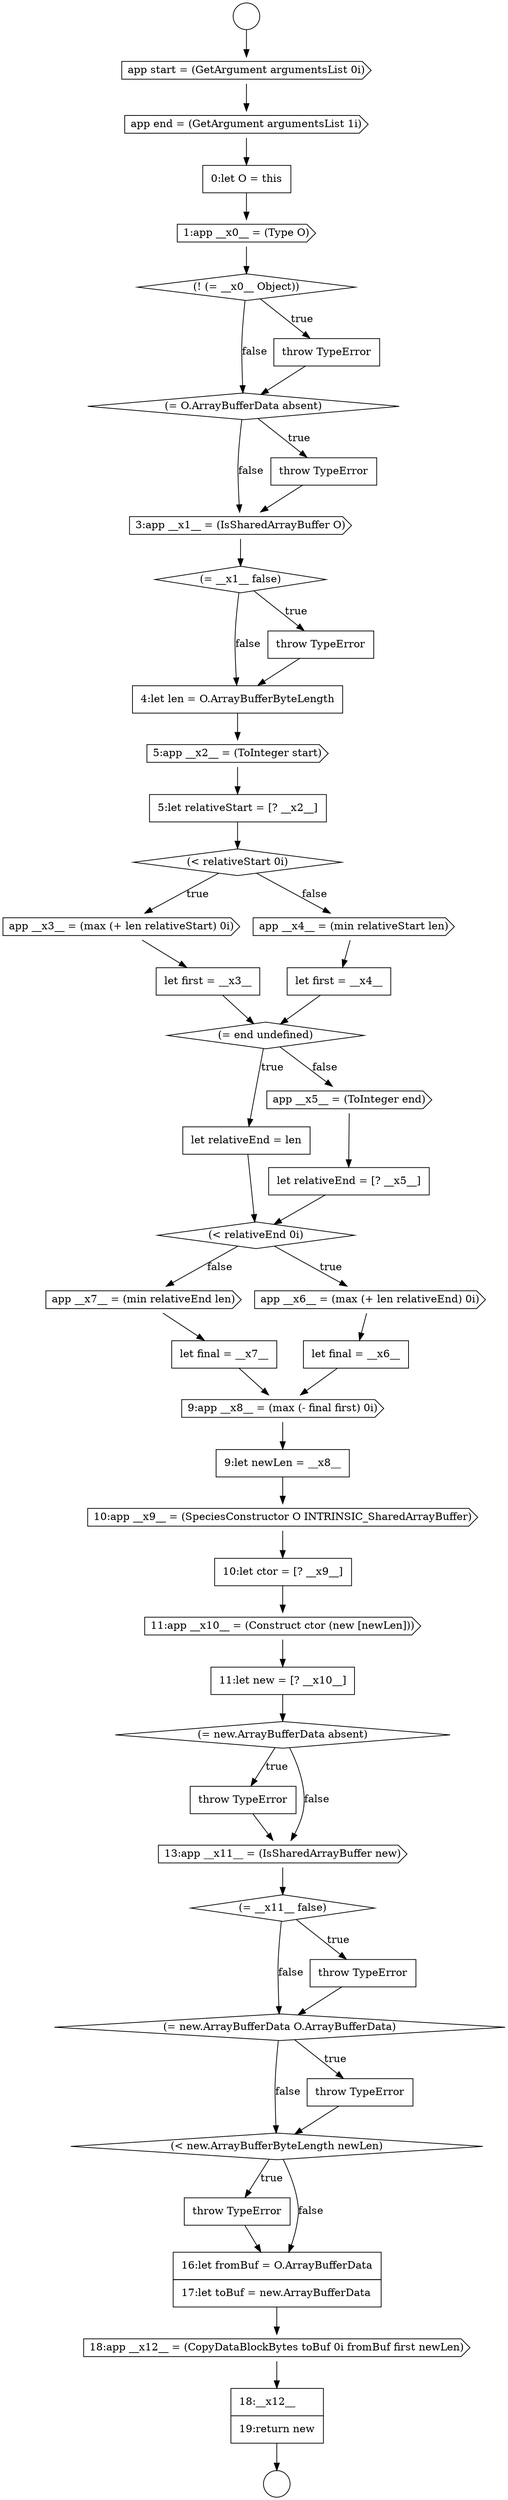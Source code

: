 digraph {
  node15651 [shape=diamond, label=<<font color="black">(= __x1__ false)</font>> color="black" fillcolor="white" style=filled]
  node15683 [shape=diamond, label=<<font color="black">(&lt; new.ArrayBufferByteLength newLen)</font>> color="black" fillcolor="white" style=filled]
  node15684 [shape=none, margin=0, label=<<font color="black">
    <table border="0" cellborder="1" cellspacing="0" cellpadding="10">
      <tr><td align="left">throw TypeError</td></tr>
    </table>
  </font>> color="black" fillcolor="white" style=filled]
  node15687 [shape=none, margin=0, label=<<font color="black">
    <table border="0" cellborder="1" cellspacing="0" cellpadding="10">
      <tr><td align="left">18:__x12__</td></tr>
      <tr><td align="left">19:return new</td></tr>
    </table>
  </font>> color="black" fillcolor="white" style=filled]
  node15669 [shape=none, margin=0, label=<<font color="black">
    <table border="0" cellborder="1" cellspacing="0" cellpadding="10">
      <tr><td align="left">let final = __x7__</td></tr>
    </table>
  </font>> color="black" fillcolor="white" style=filled]
  node15664 [shape=none, margin=0, label=<<font color="black">
    <table border="0" cellborder="1" cellspacing="0" cellpadding="10">
      <tr><td align="left">let relativeEnd = [? __x5__]</td></tr>
    </table>
  </font>> color="black" fillcolor="white" style=filled]
  node15646 [shape=diamond, label=<<font color="black">(! (= __x0__ Object))</font>> color="black" fillcolor="white" style=filled]
  node15681 [shape=diamond, label=<<font color="black">(= new.ArrayBufferData O.ArrayBufferData)</font>> color="black" fillcolor="white" style=filled]
  node15668 [shape=cds, label=<<font color="black">app __x7__ = (min relativeEnd len)</font>> color="black" fillcolor="white" style=filled]
  node15657 [shape=cds, label=<<font color="black">app __x3__ = (max (+ len relativeStart) 0i)</font>> color="black" fillcolor="white" style=filled]
  node15677 [shape=none, margin=0, label=<<font color="black">
    <table border="0" cellborder="1" cellspacing="0" cellpadding="10">
      <tr><td align="left">throw TypeError</td></tr>
    </table>
  </font>> color="black" fillcolor="white" style=filled]
  node15685 [shape=none, margin=0, label=<<font color="black">
    <table border="0" cellborder="1" cellspacing="0" cellpadding="10">
      <tr><td align="left">16:let fromBuf = O.ArrayBufferData</td></tr>
      <tr><td align="left">17:let toBuf = new.ArrayBufferData</td></tr>
    </table>
  </font>> color="black" fillcolor="white" style=filled]
  node15662 [shape=none, margin=0, label=<<font color="black">
    <table border="0" cellborder="1" cellspacing="0" cellpadding="10">
      <tr><td align="left">let relativeEnd = len</td></tr>
    </table>
  </font>> color="black" fillcolor="white" style=filled]
  node15643 [shape=cds, label=<<font color="black">app end = (GetArgument argumentsList 1i)</font>> color="black" fillcolor="white" style=filled]
  node15666 [shape=cds, label=<<font color="black">app __x6__ = (max (+ len relativeEnd) 0i)</font>> color="black" fillcolor="white" style=filled]
  node15671 [shape=none, margin=0, label=<<font color="black">
    <table border="0" cellborder="1" cellspacing="0" cellpadding="10">
      <tr><td align="left">9:let newLen = __x8__</td></tr>
    </table>
  </font>> color="black" fillcolor="white" style=filled]
  node15656 [shape=diamond, label=<<font color="black">(&lt; relativeStart 0i)</font>> color="black" fillcolor="white" style=filled]
  node15674 [shape=cds, label=<<font color="black">11:app __x10__ = (Construct ctor (new [newLen]))</font>> color="black" fillcolor="white" style=filled]
  node15648 [shape=diamond, label=<<font color="black">(= O.ArrayBufferData absent)</font>> color="black" fillcolor="white" style=filled]
  node15663 [shape=cds, label=<<font color="black">app __x5__ = (ToInteger end)</font>> color="black" fillcolor="white" style=filled]
  node15680 [shape=none, margin=0, label=<<font color="black">
    <table border="0" cellborder="1" cellspacing="0" cellpadding="10">
      <tr><td align="left">throw TypeError</td></tr>
    </table>
  </font>> color="black" fillcolor="white" style=filled]
  node15659 [shape=cds, label=<<font color="black">app __x4__ = (min relativeStart len)</font>> color="black" fillcolor="white" style=filled]
  node15678 [shape=cds, label=<<font color="black">13:app __x11__ = (IsSharedArrayBuffer new)</font>> color="black" fillcolor="white" style=filled]
  node15655 [shape=none, margin=0, label=<<font color="black">
    <table border="0" cellborder="1" cellspacing="0" cellpadding="10">
      <tr><td align="left">5:let relativeStart = [? __x2__]</td></tr>
    </table>
  </font>> color="black" fillcolor="white" style=filled]
  node15642 [shape=cds, label=<<font color="black">app start = (GetArgument argumentsList 0i)</font>> color="black" fillcolor="white" style=filled]
  node15682 [shape=none, margin=0, label=<<font color="black">
    <table border="0" cellborder="1" cellspacing="0" cellpadding="10">
      <tr><td align="left">throw TypeError</td></tr>
    </table>
  </font>> color="black" fillcolor="white" style=filled]
  node15650 [shape=cds, label=<<font color="black">3:app __x1__ = (IsSharedArrayBuffer O)</font>> color="black" fillcolor="white" style=filled]
  node15665 [shape=diamond, label=<<font color="black">(&lt; relativeEnd 0i)</font>> color="black" fillcolor="white" style=filled]
  node15670 [shape=cds, label=<<font color="black">9:app __x8__ = (max (- final first) 0i)</font>> color="black" fillcolor="white" style=filled]
  node15675 [shape=none, margin=0, label=<<font color="black">
    <table border="0" cellborder="1" cellspacing="0" cellpadding="10">
      <tr><td align="left">11:let new = [? __x10__]</td></tr>
    </table>
  </font>> color="black" fillcolor="white" style=filled]
  node15660 [shape=none, margin=0, label=<<font color="black">
    <table border="0" cellborder="1" cellspacing="0" cellpadding="10">
      <tr><td align="left">let first = __x4__</td></tr>
    </table>
  </font>> color="black" fillcolor="white" style=filled]
  node15641 [shape=circle label=" " color="black" fillcolor="white" style=filled]
  node15649 [shape=none, margin=0, label=<<font color="black">
    <table border="0" cellborder="1" cellspacing="0" cellpadding="10">
      <tr><td align="left">throw TypeError</td></tr>
    </table>
  </font>> color="black" fillcolor="white" style=filled]
  node15686 [shape=cds, label=<<font color="black">18:app __x12__ = (CopyDataBlockBytes toBuf 0i fromBuf first newLen)</font>> color="black" fillcolor="white" style=filled]
  node15654 [shape=cds, label=<<font color="black">5:app __x2__ = (ToInteger start)</font>> color="black" fillcolor="white" style=filled]
  node15645 [shape=cds, label=<<font color="black">1:app __x0__ = (Type O)</font>> color="black" fillcolor="white" style=filled]
  node15661 [shape=diamond, label=<<font color="black">(= end undefined)</font>> color="black" fillcolor="white" style=filled]
  node15640 [shape=circle label=" " color="black" fillcolor="white" style=filled]
  node15676 [shape=diamond, label=<<font color="black">(= new.ArrayBufferData absent)</font>> color="black" fillcolor="white" style=filled]
  node15644 [shape=none, margin=0, label=<<font color="black">
    <table border="0" cellborder="1" cellspacing="0" cellpadding="10">
      <tr><td align="left">0:let O = this</td></tr>
    </table>
  </font>> color="black" fillcolor="white" style=filled]
  node15672 [shape=cds, label=<<font color="black">10:app __x9__ = (SpeciesConstructor O INTRINSIC_SharedArrayBuffer)</font>> color="black" fillcolor="white" style=filled]
  node15667 [shape=none, margin=0, label=<<font color="black">
    <table border="0" cellborder="1" cellspacing="0" cellpadding="10">
      <tr><td align="left">let final = __x6__</td></tr>
    </table>
  </font>> color="black" fillcolor="white" style=filled]
  node15653 [shape=none, margin=0, label=<<font color="black">
    <table border="0" cellborder="1" cellspacing="0" cellpadding="10">
      <tr><td align="left">4:let len = O.ArrayBufferByteLength</td></tr>
    </table>
  </font>> color="black" fillcolor="white" style=filled]
  node15652 [shape=none, margin=0, label=<<font color="black">
    <table border="0" cellborder="1" cellspacing="0" cellpadding="10">
      <tr><td align="left">throw TypeError</td></tr>
    </table>
  </font>> color="black" fillcolor="white" style=filled]
  node15679 [shape=diamond, label=<<font color="black">(= __x11__ false)</font>> color="black" fillcolor="white" style=filled]
  node15658 [shape=none, margin=0, label=<<font color="black">
    <table border="0" cellborder="1" cellspacing="0" cellpadding="10">
      <tr><td align="left">let first = __x3__</td></tr>
    </table>
  </font>> color="black" fillcolor="white" style=filled]
  node15647 [shape=none, margin=0, label=<<font color="black">
    <table border="0" cellborder="1" cellspacing="0" cellpadding="10">
      <tr><td align="left">throw TypeError</td></tr>
    </table>
  </font>> color="black" fillcolor="white" style=filled]
  node15673 [shape=none, margin=0, label=<<font color="black">
    <table border="0" cellborder="1" cellspacing="0" cellpadding="10">
      <tr><td align="left">10:let ctor = [? __x9__]</td></tr>
    </table>
  </font>> color="black" fillcolor="white" style=filled]
  node15665 -> node15666 [label=<<font color="black">true</font>> color="black"]
  node15665 -> node15668 [label=<<font color="black">false</font>> color="black"]
  node15652 -> node15653 [ color="black"]
  node15647 -> node15648 [ color="black"]
  node15672 -> node15673 [ color="black"]
  node15679 -> node15680 [label=<<font color="black">true</font>> color="black"]
  node15679 -> node15681 [label=<<font color="black">false</font>> color="black"]
  node15654 -> node15655 [ color="black"]
  node15642 -> node15643 [ color="black"]
  node15643 -> node15644 [ color="black"]
  node15649 -> node15650 [ color="black"]
  node15670 -> node15671 [ color="black"]
  node15645 -> node15646 [ color="black"]
  node15653 -> node15654 [ color="black"]
  node15680 -> node15681 [ color="black"]
  node15662 -> node15665 [ color="black"]
  node15658 -> node15661 [ color="black"]
  node15668 -> node15669 [ color="black"]
  node15673 -> node15674 [ color="black"]
  node15684 -> node15685 [ color="black"]
  node15671 -> node15672 [ color="black"]
  node15648 -> node15649 [label=<<font color="black">true</font>> color="black"]
  node15648 -> node15650 [label=<<font color="black">false</font>> color="black"]
  node15678 -> node15679 [ color="black"]
  node15687 -> node15641 [ color="black"]
  node15676 -> node15677 [label=<<font color="black">true</font>> color="black"]
  node15676 -> node15678 [label=<<font color="black">false</font>> color="black"]
  node15667 -> node15670 [ color="black"]
  node15682 -> node15683 [ color="black"]
  node15650 -> node15651 [ color="black"]
  node15661 -> node15662 [label=<<font color="black">true</font>> color="black"]
  node15661 -> node15663 [label=<<font color="black">false</font>> color="black"]
  node15669 -> node15670 [ color="black"]
  node15681 -> node15682 [label=<<font color="black">true</font>> color="black"]
  node15681 -> node15683 [label=<<font color="black">false</font>> color="black"]
  node15644 -> node15645 [ color="black"]
  node15659 -> node15660 [ color="black"]
  node15660 -> node15661 [ color="black"]
  node15651 -> node15652 [label=<<font color="black">true</font>> color="black"]
  node15651 -> node15653 [label=<<font color="black">false</font>> color="black"]
  node15657 -> node15658 [ color="black"]
  node15655 -> node15656 [ color="black"]
  node15686 -> node15687 [ color="black"]
  node15675 -> node15676 [ color="black"]
  node15666 -> node15667 [ color="black"]
  node15685 -> node15686 [ color="black"]
  node15656 -> node15657 [label=<<font color="black">true</font>> color="black"]
  node15656 -> node15659 [label=<<font color="black">false</font>> color="black"]
  node15677 -> node15678 [ color="black"]
  node15674 -> node15675 [ color="black"]
  node15683 -> node15684 [label=<<font color="black">true</font>> color="black"]
  node15683 -> node15685 [label=<<font color="black">false</font>> color="black"]
  node15663 -> node15664 [ color="black"]
  node15664 -> node15665 [ color="black"]
  node15646 -> node15647 [label=<<font color="black">true</font>> color="black"]
  node15646 -> node15648 [label=<<font color="black">false</font>> color="black"]
  node15640 -> node15642 [ color="black"]
}
